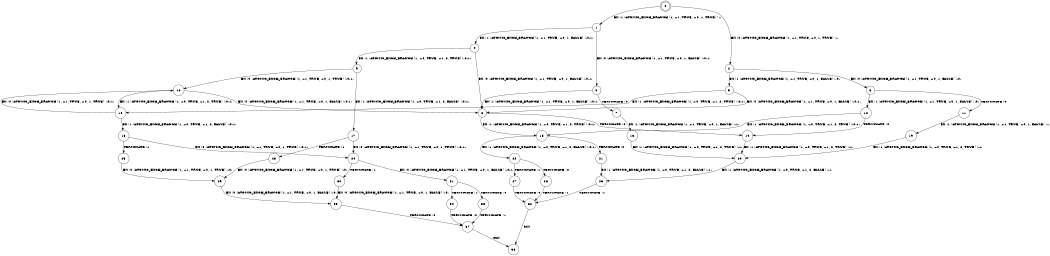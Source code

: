 digraph BCG {
size = "7, 10.5";
center = TRUE;
node [shape = circle];
0 [peripheries = 2];
0 -> 1 [label = "EX !1 !ATOMIC_EXCH_BRANCH (1, +1, TRUE, +0, 1, TRUE) !::"];
0 -> 2 [label = "EX !0 !ATOMIC_EXCH_BRANCH (1, +1, TRUE, +0, 1, TRUE) !::"];
1 -> 3 [label = "EX !0 !ATOMIC_EXCH_BRANCH (1, +1, TRUE, +0, 1, FALSE) !:0:1:"];
1 -> 4 [label = "EX !1 !ATOMIC_EXCH_BRANCH (1, +1, TRUE, +0, 1, FALSE) !:0:1:"];
2 -> 5 [label = "EX !1 !ATOMIC_EXCH_BRANCH (1, +1, TRUE, +0, 1, FALSE) !:0:"];
2 -> 6 [label = "EX !0 !ATOMIC_EXCH_BRANCH (1, +1, TRUE, +0, 1, FALSE) !:0:"];
3 -> 7 [label = "TERMINATE !0"];
3 -> 8 [label = "EX !1 !ATOMIC_EXCH_BRANCH (1, +1, TRUE, +0, 1, FALSE) !:0:1:"];
4 -> 8 [label = "EX !0 !ATOMIC_EXCH_BRANCH (1, +1, TRUE, +0, 1, FALSE) !:0:1:"];
4 -> 9 [label = "EX !1 !ATOMIC_EXCH_BRANCH (1, +0, TRUE, +1, 2, TRUE) !:0:1:"];
5 -> 10 [label = "EX !1 !ATOMIC_EXCH_BRANCH (1, +0, TRUE, +1, 2, TRUE) !:0:1:"];
5 -> 8 [label = "EX !0 !ATOMIC_EXCH_BRANCH (1, +1, TRUE, +0, 1, FALSE) !:0:1:"];
6 -> 11 [label = "TERMINATE !0"];
6 -> 12 [label = "EX !1 !ATOMIC_EXCH_BRANCH (1, +1, TRUE, +0, 1, FALSE) !:0:"];
7 -> 13 [label = "EX !1 !ATOMIC_EXCH_BRANCH (1, +1, TRUE, +0, 1, FALSE) !:1:"];
8 -> 14 [label = "TERMINATE !0"];
8 -> 15 [label = "EX !1 !ATOMIC_EXCH_BRANCH (1, +0, TRUE, +1, 2, TRUE) !:0:1:"];
9 -> 16 [label = "EX !0 !ATOMIC_EXCH_BRANCH (1, +1, TRUE, +0, 1, TRUE) !:0:1:"];
9 -> 17 [label = "EX !1 !ATOMIC_EXCH_BRANCH (1, +0, TRUE, +1, 2, FALSE) !:0:1:"];
10 -> 18 [label = "EX !1 !ATOMIC_EXCH_BRANCH (1, +0, TRUE, +1, 2, FALSE) !:0:1:"];
10 -> 16 [label = "EX !0 !ATOMIC_EXCH_BRANCH (1, +1, TRUE, +0, 1, TRUE) !:0:1:"];
11 -> 19 [label = "EX !1 !ATOMIC_EXCH_BRANCH (1, +1, TRUE, +0, 1, FALSE) !::"];
12 -> 14 [label = "TERMINATE !0"];
12 -> 15 [label = "EX !1 !ATOMIC_EXCH_BRANCH (1, +0, TRUE, +1, 2, TRUE) !:0:1:"];
13 -> 20 [label = "EX !1 !ATOMIC_EXCH_BRANCH (1, +0, TRUE, +1, 2, TRUE) !:1:"];
14 -> 20 [label = "EX !1 !ATOMIC_EXCH_BRANCH (1, +0, TRUE, +1, 2, TRUE) !:1:"];
15 -> 21 [label = "TERMINATE !0"];
15 -> 22 [label = "EX !1 !ATOMIC_EXCH_BRANCH (1, +0, TRUE, +1, 2, FALSE) !:0:1:"];
16 -> 10 [label = "EX !1 !ATOMIC_EXCH_BRANCH (1, +0, TRUE, +1, 2, TRUE) !:0:1:"];
16 -> 8 [label = "EX !0 !ATOMIC_EXCH_BRANCH (1, +1, TRUE, +0, 1, FALSE) !:0:1:"];
17 -> 23 [label = "TERMINATE !1"];
17 -> 24 [label = "EX !0 !ATOMIC_EXCH_BRANCH (1, +1, TRUE, +0, 1, TRUE) !:0:1:"];
18 -> 25 [label = "TERMINATE !1"];
18 -> 24 [label = "EX !0 !ATOMIC_EXCH_BRANCH (1, +1, TRUE, +0, 1, TRUE) !:0:1:"];
19 -> 20 [label = "EX !1 !ATOMIC_EXCH_BRANCH (1, +0, TRUE, +1, 2, TRUE) !:1:"];
20 -> 26 [label = "EX !1 !ATOMIC_EXCH_BRANCH (1, +0, TRUE, +1, 2, FALSE) !:1:"];
21 -> 26 [label = "EX !1 !ATOMIC_EXCH_BRANCH (1, +0, TRUE, +1, 2, FALSE) !:1:"];
22 -> 27 [label = "TERMINATE !1"];
22 -> 28 [label = "TERMINATE !0"];
23 -> 29 [label = "EX !0 !ATOMIC_EXCH_BRANCH (1, +1, TRUE, +0, 1, TRUE) !:0:"];
24 -> 30 [label = "TERMINATE !1"];
24 -> 31 [label = "EX !0 !ATOMIC_EXCH_BRANCH (1, +1, TRUE, +0, 1, FALSE) !:0:1:"];
25 -> 29 [label = "EX !0 !ATOMIC_EXCH_BRANCH (1, +1, TRUE, +0, 1, TRUE) !:0:"];
26 -> 32 [label = "TERMINATE !1"];
27 -> 32 [label = "TERMINATE !0"];
28 -> 32 [label = "TERMINATE !1"];
29 -> 33 [label = "EX !0 !ATOMIC_EXCH_BRANCH (1, +1, TRUE, +0, 1, FALSE) !:0:"];
30 -> 33 [label = "EX !0 !ATOMIC_EXCH_BRANCH (1, +1, TRUE, +0, 1, FALSE) !:0:"];
31 -> 34 [label = "TERMINATE !1"];
31 -> 35 [label = "TERMINATE !0"];
32 -> 36 [label = "exit"];
33 -> 37 [label = "TERMINATE !0"];
34 -> 37 [label = "TERMINATE !0"];
35 -> 37 [label = "TERMINATE !1"];
37 -> 36 [label = "exit"];
}
